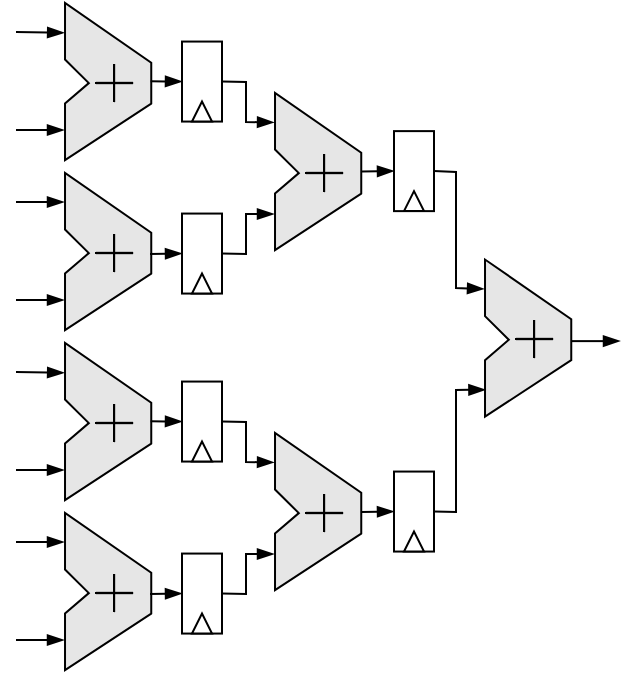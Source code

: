 <mxfile version="26.1.1">
  <diagram name="Page-1" id="VkWRC4Jgp1jq8Or8jqPU">
    <mxGraphModel dx="1280" dy="454" grid="1" gridSize="10" guides="1" tooltips="1" connect="1" arrows="1" fold="1" page="1" pageScale="1" pageWidth="200" pageHeight="160" math="1" shadow="0">
      <root>
        <mxCell id="0" />
        <mxCell id="1" parent="0" />
        <mxCell id="CxYJ1oR50krxFZu2kWlD-1" value="" style="verticalLabelPosition=bottom;verticalAlign=top;html=1;shape=mxgraph.basic.polygon;polyCoords=[[0.64,0.13],[1,1],[1,1],[0.64,1],[0.51,0.76],[0.36,1],[0,1],[0.38,0.13]];polyline=0;fillColor=#E6E6E6;strokeColor=#000000;rotation=90;" vertex="1" parent="1">
          <mxGeometry x="-258" y="55" width="78.58" height="49.56" as="geometry" />
        </mxCell>
        <mxCell id="CxYJ1oR50krxFZu2kWlD-2" value="" style="verticalLabelPosition=bottom;verticalAlign=top;html=1;shape=mxgraph.basic.polygon;polyCoords=[[0.64,0.13],[1,1],[1,1],[0.64,1],[0.51,0.76],[0.36,1],[0,1],[0.38,0.13]];polyline=0;fillColor=#E6E6E6;strokeColor=#000000;rotation=90;" vertex="1" parent="1">
          <mxGeometry x="-258" y="140" width="78.58" height="49.56" as="geometry" />
        </mxCell>
        <mxCell id="CxYJ1oR50krxFZu2kWlD-5" value="&lt;font style=&quot;font-size: 24px;&quot;&gt;$$+$$&lt;/font&gt;" style="text;html=1;align=center;verticalAlign=middle;whiteSpace=wrap;rounded=0;" vertex="1" parent="1">
          <mxGeometry x="-233.5" y="71.28" width="29" height="17" as="geometry" />
        </mxCell>
        <mxCell id="CxYJ1oR50krxFZu2kWlD-6" value="&lt;font style=&quot;font-size: 24px;&quot;&gt;$$+$$&lt;/font&gt;" style="text;html=1;align=center;verticalAlign=middle;whiteSpace=wrap;rounded=0;" vertex="1" parent="1">
          <mxGeometry x="-233.5" y="156.28" width="29" height="17" as="geometry" />
        </mxCell>
        <mxCell id="CxYJ1oR50krxFZu2kWlD-9" value="" style="endArrow=blockThin;html=1;rounded=0;entryX=0.19;entryY=1.009;entryDx=0;entryDy=0;entryPerimeter=0;endFill=1;" edge="1" parent="1" target="CxYJ1oR50krxFZu2kWlD-1">
          <mxGeometry width="50" height="50" relative="1" as="geometry">
            <mxPoint x="-268" y="55" as="sourcePoint" />
            <mxPoint x="-298" y="70" as="targetPoint" />
          </mxGeometry>
        </mxCell>
        <mxCell id="CxYJ1oR50krxFZu2kWlD-10" value="" style="endArrow=blockThin;html=1;rounded=0;entryX=0.19;entryY=1.009;entryDx=0;entryDy=0;entryPerimeter=0;endFill=1;" edge="1" parent="1">
          <mxGeometry width="50" height="50" relative="1" as="geometry">
            <mxPoint x="-268" y="104" as="sourcePoint" />
            <mxPoint x="-244" y="104" as="targetPoint" />
          </mxGeometry>
        </mxCell>
        <mxCell id="CxYJ1oR50krxFZu2kWlD-11" value="" style="endArrow=blockThin;html=1;rounded=0;entryX=0.19;entryY=1.009;entryDx=0;entryDy=0;entryPerimeter=0;endFill=1;" edge="1" parent="1">
          <mxGeometry width="50" height="50" relative="1" as="geometry">
            <mxPoint x="-268" y="140" as="sourcePoint" />
            <mxPoint x="-244" y="140" as="targetPoint" />
          </mxGeometry>
        </mxCell>
        <mxCell id="CxYJ1oR50krxFZu2kWlD-12" value="" style="endArrow=blockThin;html=1;rounded=0;entryX=0.19;entryY=1.009;entryDx=0;entryDy=0;entryPerimeter=0;endFill=1;" edge="1" parent="1">
          <mxGeometry width="50" height="50" relative="1" as="geometry">
            <mxPoint x="-268" y="189" as="sourcePoint" />
            <mxPoint x="-244" y="189" as="targetPoint" />
          </mxGeometry>
        </mxCell>
        <mxCell id="CxYJ1oR50krxFZu2kWlD-17" value="" style="verticalLabelPosition=bottom;verticalAlign=top;html=1;shape=mxgraph.basic.polygon;polyCoords=[[0.64,0.13],[1,1],[1,1],[0.64,1],[0.51,0.76],[0.36,1],[0,1],[0.38,0.13]];polyline=0;fillColor=#E6E6E6;strokeColor=#000000;rotation=90;" vertex="1" parent="1">
          <mxGeometry x="-153" y="100" width="78.58" height="49.56" as="geometry" />
        </mxCell>
        <mxCell id="CxYJ1oR50krxFZu2kWlD-18" value="&lt;font style=&quot;font-size: 24px;&quot;&gt;$$+$$&lt;/font&gt;" style="text;html=1;align=center;verticalAlign=middle;whiteSpace=wrap;rounded=0;" vertex="1" parent="1">
          <mxGeometry x="-128.5" y="116.28" width="29" height="17" as="geometry" />
        </mxCell>
        <mxCell id="CxYJ1oR50krxFZu2kWlD-19" value="" style="endArrow=blockThin;html=1;rounded=0;exitX=1;exitY=0.5;exitDx=0;exitDy=0;entryX=0.187;entryY=1.01;entryDx=0;entryDy=0;entryPerimeter=0;endFill=1;" edge="1" parent="1" source="CxYJ1oR50krxFZu2kWlD-30" target="CxYJ1oR50krxFZu2kWlD-17">
          <mxGeometry width="50" height="50" relative="1" as="geometry">
            <mxPoint x="-165.373" y="80.016" as="sourcePoint" />
            <mxPoint x="-103" y="40" as="targetPoint" />
            <Array as="points">
              <mxPoint x="-153" y="80" />
              <mxPoint x="-153" y="100" />
            </Array>
          </mxGeometry>
        </mxCell>
        <mxCell id="CxYJ1oR50krxFZu2kWlD-20" value="" style="endArrow=blockThin;html=1;rounded=0;exitX=1;exitY=0.5;exitDx=0;exitDy=0;entryX=0.187;entryY=1.01;entryDx=0;entryDy=0;entryPerimeter=0;endFill=1;" edge="1" parent="1" source="CxYJ1oR50krxFZu2kWlD-39">
          <mxGeometry width="50" height="50" relative="1" as="geometry">
            <mxPoint x="-165" y="166" as="sourcePoint" />
            <mxPoint x="-139" y="146" as="targetPoint" />
            <Array as="points">
              <mxPoint x="-153" y="166" />
              <mxPoint x="-153" y="146" />
            </Array>
          </mxGeometry>
        </mxCell>
        <mxCell id="CxYJ1oR50krxFZu2kWlD-25" value="" style="verticalLabelPosition=bottom;verticalAlign=top;html=1;shape=mxgraph.basic.polygon;polyCoords=[[0.64,0.13],[1,1],[1,1],[0.64,1],[0.51,0.76],[0.36,1],[0,1],[0.38,0.13]];polyline=0;fillColor=#E6E6E6;strokeColor=#000000;rotation=90;" vertex="1" parent="1">
          <mxGeometry x="-48" y="183.28" width="78.58" height="49.56" as="geometry" />
        </mxCell>
        <mxCell id="CxYJ1oR50krxFZu2kWlD-26" value="&lt;font style=&quot;font-size: 24px;&quot;&gt;$$+$$&lt;/font&gt;" style="text;html=1;align=center;verticalAlign=middle;whiteSpace=wrap;rounded=0;" vertex="1" parent="1">
          <mxGeometry x="-23.5" y="199.56" width="29" height="17" as="geometry" />
        </mxCell>
        <mxCell id="CxYJ1oR50krxFZu2kWlD-27" value="" style="endArrow=blockThin;html=1;rounded=0;entryX=0.187;entryY=1.01;entryDx=0;entryDy=0;entryPerimeter=0;endFill=1;exitX=1;exitY=0.5;exitDx=0;exitDy=0;" edge="1" parent="1" source="CxYJ1oR50krxFZu2kWlD-61" target="CxYJ1oR50krxFZu2kWlD-25">
          <mxGeometry width="50" height="50" relative="1" as="geometry">
            <mxPoint x="-50" y="130" as="sourcePoint" />
            <mxPoint x="2" y="85" as="targetPoint" />
            <Array as="points">
              <mxPoint x="-48" y="125" />
              <mxPoint x="-48" y="183" />
            </Array>
          </mxGeometry>
        </mxCell>
        <mxCell id="CxYJ1oR50krxFZu2kWlD-29" value="" style="endArrow=blockThin;html=1;rounded=0;entryX=0.19;entryY=1.009;entryDx=0;entryDy=0;entryPerimeter=0;endFill=1;" edge="1" parent="1">
          <mxGeometry width="50" height="50" relative="1" as="geometry">
            <mxPoint x="10" y="209.56" as="sourcePoint" />
            <mxPoint x="34" y="209.56" as="targetPoint" />
          </mxGeometry>
        </mxCell>
        <mxCell id="CxYJ1oR50krxFZu2kWlD-30" value="" style="rounded=0;whiteSpace=wrap;html=1;" vertex="1" parent="1">
          <mxGeometry x="-185.0" y="59.78" width="20" height="40" as="geometry" />
        </mxCell>
        <mxCell id="CxYJ1oR50krxFZu2kWlD-31" value="" style="triangle;whiteSpace=wrap;html=1;rotation=-90;" vertex="1" parent="1">
          <mxGeometry x="-180.0" y="89.78" width="10" height="10" as="geometry" />
        </mxCell>
        <mxCell id="CxYJ1oR50krxFZu2kWlD-32" value="" style="endArrow=blockThin;html=1;rounded=0;exitX=0.498;exitY=0.136;exitDx=0;exitDy=0;exitPerimeter=0;endFill=1;entryX=0;entryY=0.5;entryDx=0;entryDy=0;" edge="1" parent="1" source="CxYJ1oR50krxFZu2kWlD-1" target="CxYJ1oR50krxFZu2kWlD-30">
          <mxGeometry width="50" height="50" relative="1" as="geometry">
            <mxPoint x="-180" y="130" as="sourcePoint" />
            <mxPoint x="-190" y="80" as="targetPoint" />
          </mxGeometry>
        </mxCell>
        <mxCell id="CxYJ1oR50krxFZu2kWlD-39" value="" style="rounded=0;whiteSpace=wrap;html=1;" vertex="1" parent="1">
          <mxGeometry x="-185.0" y="145.78" width="20" height="40" as="geometry" />
        </mxCell>
        <mxCell id="CxYJ1oR50krxFZu2kWlD-40" value="" style="triangle;whiteSpace=wrap;html=1;rotation=-90;" vertex="1" parent="1">
          <mxGeometry x="-180.0" y="175.78" width="10" height="10" as="geometry" />
        </mxCell>
        <mxCell id="CxYJ1oR50krxFZu2kWlD-41" value="" style="endArrow=blockThin;html=1;rounded=0;exitX=0.498;exitY=0.136;exitDx=0;exitDy=0;exitPerimeter=0;endFill=1;entryX=0;entryY=0.5;entryDx=0;entryDy=0;" edge="1" parent="1" target="CxYJ1oR50krxFZu2kWlD-39">
          <mxGeometry width="50" height="50" relative="1" as="geometry">
            <mxPoint x="-201" y="166" as="sourcePoint" />
            <mxPoint x="-190" y="166" as="targetPoint" />
          </mxGeometry>
        </mxCell>
        <mxCell id="CxYJ1oR50krxFZu2kWlD-42" value="" style="verticalLabelPosition=bottom;verticalAlign=top;html=1;shape=mxgraph.basic.polygon;polyCoords=[[0.64,0.13],[1,1],[1,1],[0.64,1],[0.51,0.76],[0.36,1],[0,1],[0.38,0.13]];polyline=0;fillColor=#E6E6E6;strokeColor=#000000;rotation=90;" vertex="1" parent="1">
          <mxGeometry x="-258" y="225" width="78.58" height="49.56" as="geometry" />
        </mxCell>
        <mxCell id="CxYJ1oR50krxFZu2kWlD-43" value="" style="verticalLabelPosition=bottom;verticalAlign=top;html=1;shape=mxgraph.basic.polygon;polyCoords=[[0.64,0.13],[1,1],[1,1],[0.64,1],[0.51,0.76],[0.36,1],[0,1],[0.38,0.13]];polyline=0;fillColor=#E6E6E6;strokeColor=#000000;rotation=90;" vertex="1" parent="1">
          <mxGeometry x="-258" y="310" width="78.58" height="49.56" as="geometry" />
        </mxCell>
        <mxCell id="CxYJ1oR50krxFZu2kWlD-44" value="&lt;font style=&quot;font-size: 24px;&quot;&gt;$$+$$&lt;/font&gt;" style="text;html=1;align=center;verticalAlign=middle;whiteSpace=wrap;rounded=0;" vertex="1" parent="1">
          <mxGeometry x="-233.5" y="241.28" width="29" height="17" as="geometry" />
        </mxCell>
        <mxCell id="CxYJ1oR50krxFZu2kWlD-45" value="&lt;font style=&quot;font-size: 24px;&quot;&gt;$$+$$&lt;/font&gt;" style="text;html=1;align=center;verticalAlign=middle;whiteSpace=wrap;rounded=0;" vertex="1" parent="1">
          <mxGeometry x="-233.5" y="326.28" width="29" height="17" as="geometry" />
        </mxCell>
        <mxCell id="CxYJ1oR50krxFZu2kWlD-46" value="" style="endArrow=blockThin;html=1;rounded=0;entryX=0.19;entryY=1.009;entryDx=0;entryDy=0;entryPerimeter=0;endFill=1;" edge="1" parent="1" target="CxYJ1oR50krxFZu2kWlD-42">
          <mxGeometry width="50" height="50" relative="1" as="geometry">
            <mxPoint x="-268" y="225" as="sourcePoint" />
            <mxPoint x="-298" y="240" as="targetPoint" />
          </mxGeometry>
        </mxCell>
        <mxCell id="CxYJ1oR50krxFZu2kWlD-47" value="" style="endArrow=blockThin;html=1;rounded=0;entryX=0.19;entryY=1.009;entryDx=0;entryDy=0;entryPerimeter=0;endFill=1;" edge="1" parent="1">
          <mxGeometry width="50" height="50" relative="1" as="geometry">
            <mxPoint x="-268" y="274" as="sourcePoint" />
            <mxPoint x="-244" y="274" as="targetPoint" />
          </mxGeometry>
        </mxCell>
        <mxCell id="CxYJ1oR50krxFZu2kWlD-48" value="" style="endArrow=blockThin;html=1;rounded=0;entryX=0.19;entryY=1.009;entryDx=0;entryDy=0;entryPerimeter=0;endFill=1;" edge="1" parent="1">
          <mxGeometry width="50" height="50" relative="1" as="geometry">
            <mxPoint x="-268" y="310" as="sourcePoint" />
            <mxPoint x="-244" y="310" as="targetPoint" />
          </mxGeometry>
        </mxCell>
        <mxCell id="CxYJ1oR50krxFZu2kWlD-49" value="" style="endArrow=blockThin;html=1;rounded=0;entryX=0.19;entryY=1.009;entryDx=0;entryDy=0;entryPerimeter=0;endFill=1;" edge="1" parent="1">
          <mxGeometry width="50" height="50" relative="1" as="geometry">
            <mxPoint x="-268" y="359" as="sourcePoint" />
            <mxPoint x="-244" y="359" as="targetPoint" />
          </mxGeometry>
        </mxCell>
        <mxCell id="CxYJ1oR50krxFZu2kWlD-50" value="" style="verticalLabelPosition=bottom;verticalAlign=top;html=1;shape=mxgraph.basic.polygon;polyCoords=[[0.64,0.13],[1,1],[1,1],[0.64,1],[0.51,0.76],[0.36,1],[0,1],[0.38,0.13]];polyline=0;fillColor=#E6E6E6;strokeColor=#000000;rotation=90;" vertex="1" parent="1">
          <mxGeometry x="-153" y="270" width="78.58" height="49.56" as="geometry" />
        </mxCell>
        <mxCell id="CxYJ1oR50krxFZu2kWlD-51" value="&lt;font style=&quot;font-size: 24px;&quot;&gt;$$+$$&lt;/font&gt;" style="text;html=1;align=center;verticalAlign=middle;whiteSpace=wrap;rounded=0;" vertex="1" parent="1">
          <mxGeometry x="-128.5" y="286.28" width="29" height="17" as="geometry" />
        </mxCell>
        <mxCell id="CxYJ1oR50krxFZu2kWlD-52" value="" style="endArrow=blockThin;html=1;rounded=0;exitX=1;exitY=0.5;exitDx=0;exitDy=0;entryX=0.187;entryY=1.01;entryDx=0;entryDy=0;entryPerimeter=0;endFill=1;" edge="1" parent="1" source="CxYJ1oR50krxFZu2kWlD-55" target="CxYJ1oR50krxFZu2kWlD-50">
          <mxGeometry width="50" height="50" relative="1" as="geometry">
            <mxPoint x="-165.373" y="250.016" as="sourcePoint" />
            <mxPoint x="-103" y="210" as="targetPoint" />
            <Array as="points">
              <mxPoint x="-153" y="250" />
              <mxPoint x="-153" y="270" />
            </Array>
          </mxGeometry>
        </mxCell>
        <mxCell id="CxYJ1oR50krxFZu2kWlD-53" value="" style="endArrow=blockThin;html=1;rounded=0;exitX=1;exitY=0.5;exitDx=0;exitDy=0;entryX=0.187;entryY=1.01;entryDx=0;entryDy=0;entryPerimeter=0;endFill=1;" edge="1" parent="1" source="CxYJ1oR50krxFZu2kWlD-58">
          <mxGeometry width="50" height="50" relative="1" as="geometry">
            <mxPoint x="-165" y="336" as="sourcePoint" />
            <mxPoint x="-139" y="316" as="targetPoint" />
            <Array as="points">
              <mxPoint x="-153" y="336" />
              <mxPoint x="-153" y="316" />
            </Array>
          </mxGeometry>
        </mxCell>
        <mxCell id="CxYJ1oR50krxFZu2kWlD-54" value="" style="endArrow=blockThin;html=1;rounded=0;entryX=0.828;entryY=0.996;entryDx=0;entryDy=0;entryPerimeter=0;endFill=1;exitX=1;exitY=0.5;exitDx=0;exitDy=0;" edge="1" parent="1" source="CxYJ1oR50krxFZu2kWlD-64" target="CxYJ1oR50krxFZu2kWlD-25">
          <mxGeometry width="50" height="50" relative="1" as="geometry">
            <mxPoint x="-60" y="295" as="sourcePoint" />
            <mxPoint x="-34" y="353" as="targetPoint" />
            <Array as="points">
              <mxPoint x="-48" y="295" />
              <mxPoint x="-48" y="234" />
            </Array>
          </mxGeometry>
        </mxCell>
        <mxCell id="CxYJ1oR50krxFZu2kWlD-55" value="" style="rounded=0;whiteSpace=wrap;html=1;" vertex="1" parent="1">
          <mxGeometry x="-185.0" y="229.78" width="20" height="40" as="geometry" />
        </mxCell>
        <mxCell id="CxYJ1oR50krxFZu2kWlD-56" value="" style="triangle;whiteSpace=wrap;html=1;rotation=-90;" vertex="1" parent="1">
          <mxGeometry x="-180.0" y="259.78" width="10" height="10" as="geometry" />
        </mxCell>
        <mxCell id="CxYJ1oR50krxFZu2kWlD-57" value="" style="endArrow=blockThin;html=1;rounded=0;exitX=0.498;exitY=0.136;exitDx=0;exitDy=0;exitPerimeter=0;endFill=1;entryX=0;entryY=0.5;entryDx=0;entryDy=0;" edge="1" parent="1" source="CxYJ1oR50krxFZu2kWlD-42" target="CxYJ1oR50krxFZu2kWlD-55">
          <mxGeometry width="50" height="50" relative="1" as="geometry">
            <mxPoint x="-180" y="300" as="sourcePoint" />
            <mxPoint x="-190" y="250" as="targetPoint" />
          </mxGeometry>
        </mxCell>
        <mxCell id="CxYJ1oR50krxFZu2kWlD-58" value="" style="rounded=0;whiteSpace=wrap;html=1;" vertex="1" parent="1">
          <mxGeometry x="-185.0" y="315.78" width="20" height="40" as="geometry" />
        </mxCell>
        <mxCell id="CxYJ1oR50krxFZu2kWlD-59" value="" style="triangle;whiteSpace=wrap;html=1;rotation=-90;" vertex="1" parent="1">
          <mxGeometry x="-180.0" y="345.78" width="10" height="10" as="geometry" />
        </mxCell>
        <mxCell id="CxYJ1oR50krxFZu2kWlD-60" value="" style="endArrow=blockThin;html=1;rounded=0;exitX=0.498;exitY=0.136;exitDx=0;exitDy=0;exitPerimeter=0;endFill=1;entryX=0;entryY=0.5;entryDx=0;entryDy=0;" edge="1" parent="1" target="CxYJ1oR50krxFZu2kWlD-58">
          <mxGeometry width="50" height="50" relative="1" as="geometry">
            <mxPoint x="-201" y="336" as="sourcePoint" />
            <mxPoint x="-190" y="336" as="targetPoint" />
          </mxGeometry>
        </mxCell>
        <mxCell id="CxYJ1oR50krxFZu2kWlD-61" value="" style="rounded=0;whiteSpace=wrap;html=1;" vertex="1" parent="1">
          <mxGeometry x="-79.0" y="104.56" width="20" height="40" as="geometry" />
        </mxCell>
        <mxCell id="CxYJ1oR50krxFZu2kWlD-62" value="" style="triangle;whiteSpace=wrap;html=1;rotation=-90;" vertex="1" parent="1">
          <mxGeometry x="-74.0" y="134.56" width="10" height="10" as="geometry" />
        </mxCell>
        <mxCell id="CxYJ1oR50krxFZu2kWlD-63" value="" style="endArrow=blockThin;html=1;rounded=0;exitX=0.498;exitY=0.136;exitDx=0;exitDy=0;exitPerimeter=0;endFill=1;entryX=0;entryY=0.5;entryDx=0;entryDy=0;" edge="1" parent="1" target="CxYJ1oR50krxFZu2kWlD-61">
          <mxGeometry width="50" height="50" relative="1" as="geometry">
            <mxPoint x="-95" y="124.78" as="sourcePoint" />
            <mxPoint x="-84" y="124.78" as="targetPoint" />
          </mxGeometry>
        </mxCell>
        <mxCell id="CxYJ1oR50krxFZu2kWlD-64" value="" style="rounded=0;whiteSpace=wrap;html=1;" vertex="1" parent="1">
          <mxGeometry x="-79.0" y="274.78" width="20" height="40" as="geometry" />
        </mxCell>
        <mxCell id="CxYJ1oR50krxFZu2kWlD-65" value="" style="triangle;whiteSpace=wrap;html=1;rotation=-90;" vertex="1" parent="1">
          <mxGeometry x="-74.0" y="304.78" width="10" height="10" as="geometry" />
        </mxCell>
        <mxCell id="CxYJ1oR50krxFZu2kWlD-66" value="" style="endArrow=blockThin;html=1;rounded=0;exitX=0.498;exitY=0.136;exitDx=0;exitDy=0;exitPerimeter=0;endFill=1;entryX=0;entryY=0.5;entryDx=0;entryDy=0;" edge="1" parent="1" target="CxYJ1oR50krxFZu2kWlD-64">
          <mxGeometry width="50" height="50" relative="1" as="geometry">
            <mxPoint x="-95" y="295" as="sourcePoint" />
            <mxPoint x="-84" y="295" as="targetPoint" />
          </mxGeometry>
        </mxCell>
      </root>
    </mxGraphModel>
  </diagram>
</mxfile>
